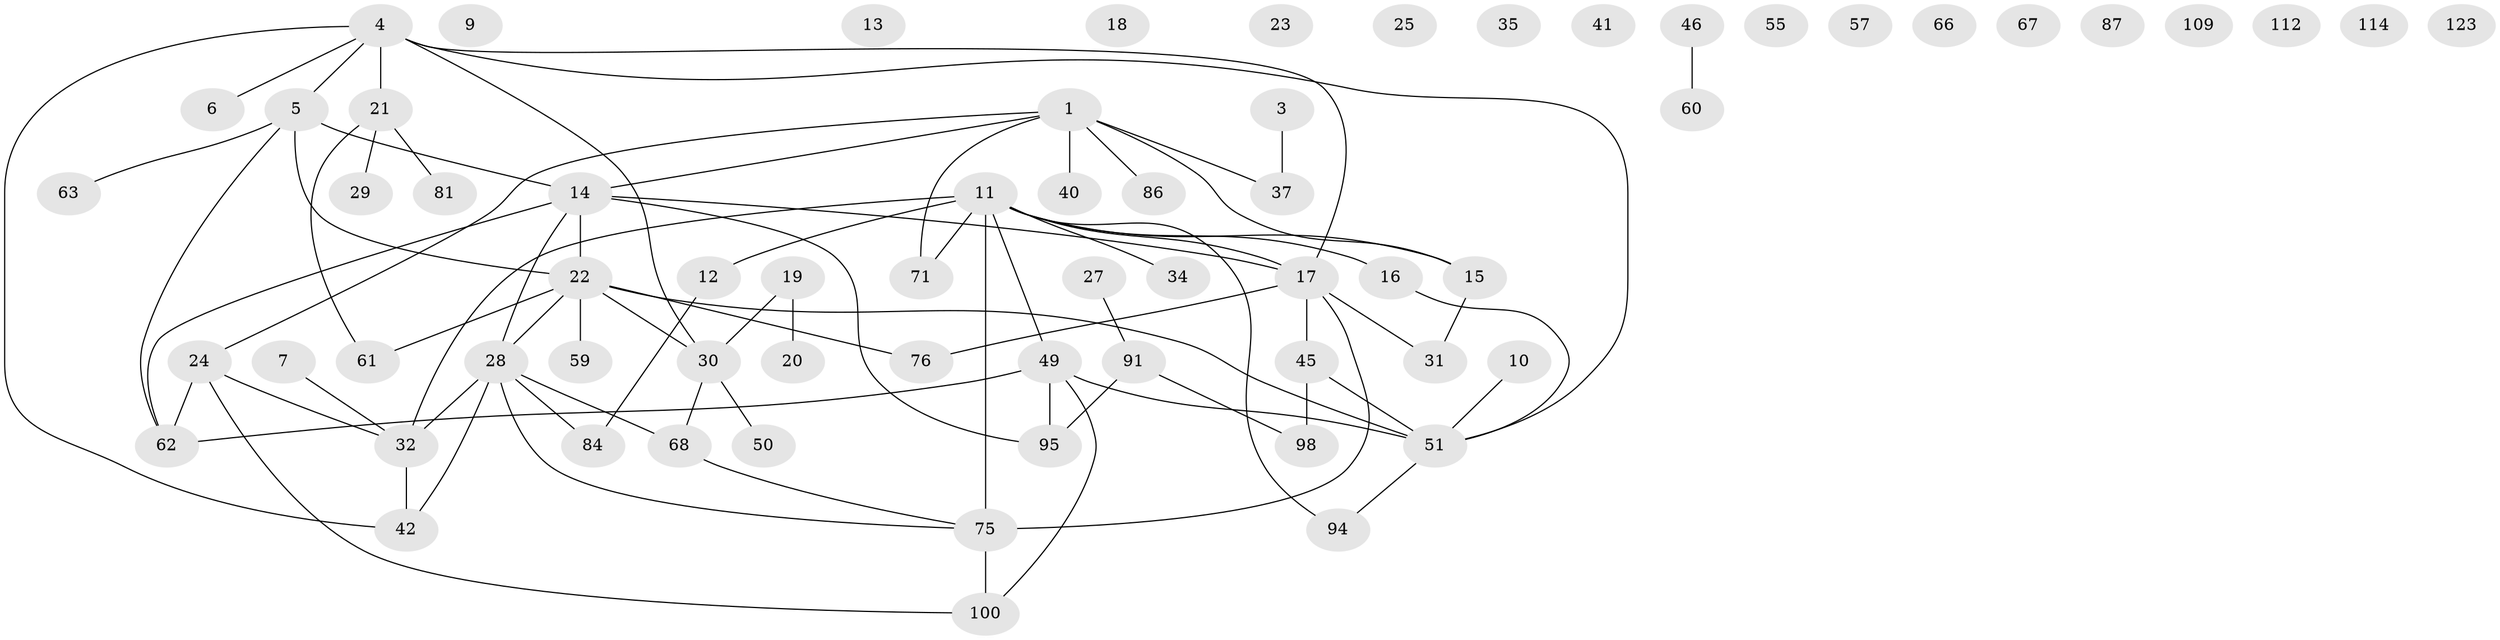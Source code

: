 // original degree distribution, {3: 0.20300751879699247, 1: 0.23308270676691728, 4: 0.13533834586466165, 2: 0.24060150375939848, 6: 0.022556390977443608, 0: 0.11278195488721804, 5: 0.045112781954887216, 8: 0.007518796992481203}
// Generated by graph-tools (version 1.1) at 2025/13/03/09/25 04:13:04]
// undirected, 66 vertices, 78 edges
graph export_dot {
graph [start="1"]
  node [color=gray90,style=filled];
  1 [super="+2+26"];
  3;
  4 [super="+107+52+8"];
  5 [super="+44"];
  6;
  7 [super="+47"];
  9;
  10;
  11 [super="+43+119+97"];
  12;
  13;
  14 [super="+122+39+33+72"];
  15;
  16;
  17 [super="+79+88"];
  18;
  19 [super="+92"];
  20;
  21 [super="+58"];
  22 [super="+36+56"];
  23;
  24 [super="+74+116"];
  25;
  27;
  28 [super="+99+96"];
  29;
  30 [super="+48+108+115"];
  31 [super="+73"];
  32 [super="+82"];
  34;
  35;
  37 [super="+78+69"];
  40;
  41;
  42;
  45;
  46;
  49 [super="+53"];
  50;
  51 [super="+101+54"];
  55;
  57;
  59;
  60;
  61;
  62 [super="+70+80"];
  63;
  66;
  67;
  68 [super="+85"];
  71 [super="+105"];
  75 [super="+77"];
  76;
  81;
  84;
  86;
  87 [super="+129"];
  91 [super="+103"];
  94;
  95;
  98;
  100;
  109;
  112;
  114;
  123;
  1 -- 24;
  1 -- 40;
  1 -- 14;
  1 -- 37;
  1 -- 86;
  1 -- 71;
  1 -- 15;
  3 -- 37;
  4 -- 42;
  4 -- 51;
  4 -- 17;
  4 -- 5;
  4 -- 6;
  4 -- 21;
  4 -- 30;
  5 -- 14;
  5 -- 22;
  5 -- 62;
  5 -- 63;
  7 -- 32;
  10 -- 51;
  11 -- 17;
  11 -- 16;
  11 -- 75 [weight=2];
  11 -- 71 [weight=3];
  11 -- 34;
  11 -- 12;
  11 -- 94;
  11 -- 15;
  11 -- 32;
  11 -- 49;
  12 -- 84;
  14 -- 95;
  14 -- 62;
  14 -- 22;
  14 -- 17;
  14 -- 28;
  15 -- 31;
  16 -- 51;
  17 -- 75;
  17 -- 76;
  17 -- 45;
  17 -- 31;
  19 -- 20;
  19 -- 30;
  21 -- 81;
  21 -- 61;
  21 -- 29;
  22 -- 61;
  22 -- 59;
  22 -- 30;
  22 -- 76;
  22 -- 51;
  22 -- 28;
  24 -- 62;
  24 -- 32;
  24 -- 100;
  27 -- 91;
  28 -- 75;
  28 -- 32;
  28 -- 68;
  28 -- 84;
  28 -- 42;
  30 -- 50;
  30 -- 68;
  32 -- 42;
  45 -- 98;
  45 -- 51;
  46 -- 60;
  49 -- 51 [weight=2];
  49 -- 100;
  49 -- 62;
  49 -- 95;
  51 -- 94;
  68 -- 75;
  75 -- 100;
  91 -- 95 [weight=2];
  91 -- 98;
}
